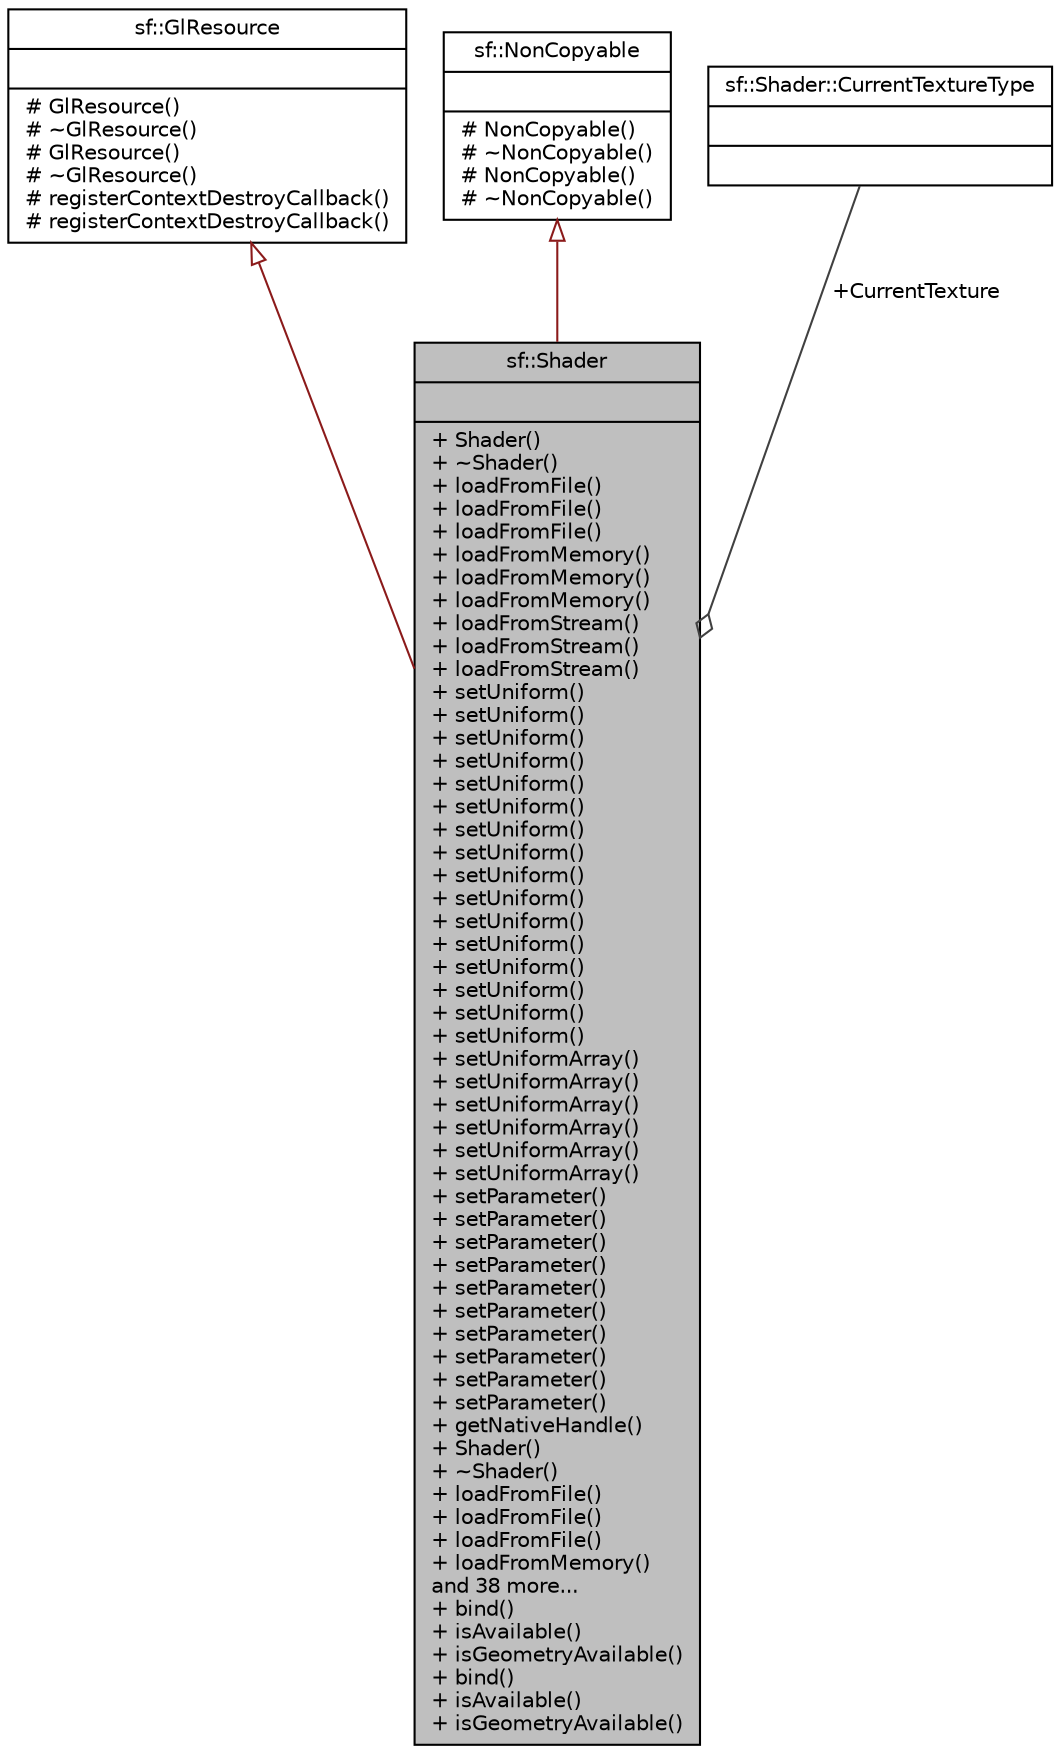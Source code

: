 digraph "sf::Shader"
{
 // LATEX_PDF_SIZE
  edge [fontname="Helvetica",fontsize="10",labelfontname="Helvetica",labelfontsize="10"];
  node [fontname="Helvetica",fontsize="10",shape=record];
  Node1 [label="{sf::Shader\n||+ Shader()\l+ ~Shader()\l+ loadFromFile()\l+ loadFromFile()\l+ loadFromFile()\l+ loadFromMemory()\l+ loadFromMemory()\l+ loadFromMemory()\l+ loadFromStream()\l+ loadFromStream()\l+ loadFromStream()\l+ setUniform()\l+ setUniform()\l+ setUniform()\l+ setUniform()\l+ setUniform()\l+ setUniform()\l+ setUniform()\l+ setUniform()\l+ setUniform()\l+ setUniform()\l+ setUniform()\l+ setUniform()\l+ setUniform()\l+ setUniform()\l+ setUniform()\l+ setUniform()\l+ setUniformArray()\l+ setUniformArray()\l+ setUniformArray()\l+ setUniformArray()\l+ setUniformArray()\l+ setUniformArray()\l+ setParameter()\l+ setParameter()\l+ setParameter()\l+ setParameter()\l+ setParameter()\l+ setParameter()\l+ setParameter()\l+ setParameter()\l+ setParameter()\l+ setParameter()\l+ getNativeHandle()\l+ Shader()\l+ ~Shader()\l+ loadFromFile()\l+ loadFromFile()\l+ loadFromFile()\l+ loadFromMemory()\land 38 more...\l+ bind()\l+ isAvailable()\l+ isGeometryAvailable()\l+ bind()\l+ isAvailable()\l+ isGeometryAvailable()\l}",height=0.2,width=0.4,color="black", fillcolor="grey75", style="filled", fontcolor="black",tooltip="Shader class (vertex, geometry and fragment)"];
  Node2 -> Node1 [dir="back",color="firebrick4",fontsize="10",style="solid",arrowtail="onormal",fontname="Helvetica"];
  Node2 [label="{sf::GlResource\n||# GlResource()\l# ~GlResource()\l# GlResource()\l# ~GlResource()\l# registerContextDestroyCallback()\l# registerContextDestroyCallback()\l}",height=0.2,width=0.4,color="black", fillcolor="white", style="filled",URL="$classsf_1_1GlResource.html",tooltip="Base class for classes that require an OpenGL context."];
  Node3 -> Node1 [dir="back",color="firebrick4",fontsize="10",style="solid",arrowtail="onormal",fontname="Helvetica"];
  Node3 [label="{sf::NonCopyable\n||# NonCopyable()\l# ~NonCopyable()\l# NonCopyable()\l# ~NonCopyable()\l}",height=0.2,width=0.4,color="black", fillcolor="white", style="filled",URL="$classsf_1_1NonCopyable.html",tooltip="Utility class that makes any derived class non-copyable."];
  Node4 -> Node1 [color="grey25",fontsize="10",style="solid",label=" +CurrentTexture" ,arrowhead="odiamond",fontname="Helvetica"];
  Node4 [label="{sf::Shader::CurrentTextureType\n||}",height=0.2,width=0.4,color="black", fillcolor="white", style="filled",URL="$structsf_1_1Shader_1_1CurrentTextureType.html",tooltip="Special type that can be passed to setUniform(), and that represents the texture of the object being ..."];
}
